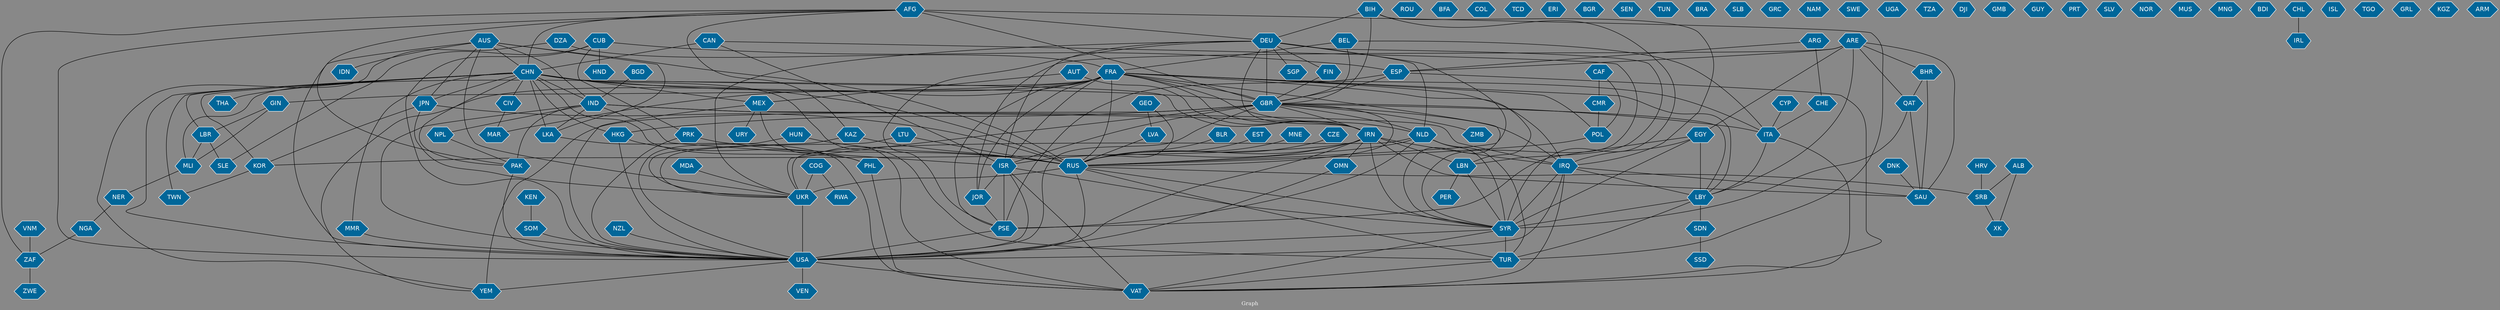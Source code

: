 // Countries together in item graph
graph {
	graph [bgcolor="#888888" fontcolor=white fontsize=12 label="Graph" outputorder=edgesfirst overlap=prism]
	node [color=white fillcolor="#006699" fontcolor=white fontname=Helvetica shape=hexagon style=filled]
	edge [arrowhead=open color=black fontcolor=white fontname=Courier fontsize=12]
		IRN [label=IRN]
		MLI [label=MLI]
		RUS [label=RUS]
		USA [label=USA]
		CZE [label=CZE]
		IND [label=IND]
		SYR [label=SYR]
		EGY [label=EGY]
		MEX [label=MEX]
		ISR [label=ISR]
		CHN [label=CHN]
		YEM [label=YEM]
		IRQ [label=IRQ]
		RWA [label=RWA]
		COG [label=COG]
		NGA [label=NGA]
		LBY [label=LBY]
		AFG [label=AFG]
		THA [label=THA]
		ROU [label=ROU]
		TUR [label=TUR]
		UKR [label=UKR]
		FRA [label=FRA]
		KEN [label=KEN]
		LBN [label=LBN]
		XK [label=XK]
		SAU [label=SAU]
		BFA [label=BFA]
		PRK [label=PRK]
		HUN [label=HUN]
		VAT [label=VAT]
		COL [label=COL]
		PAK [label=PAK]
		ARE [label=ARE]
		NLD [label=NLD]
		JPN [label=JPN]
		GBR [label=GBR]
		HKG [label=HKG]
		MMR [label=MMR]
		LVA [label=LVA]
		VEN [label=VEN]
		LBR [label=LBR]
		PSE [label=PSE]
		POL [label=POL]
		CMR [label=CMR]
		AUS [label=AUS]
		TCD [label=TCD]
		JOR [label=JOR]
		CAN [label=CAN]
		ERI [label=ERI]
		GIN [label=GIN]
		GEO [label=GEO]
		BGR [label=BGR]
		SOM [label=SOM]
		SEN [label=SEN]
		TUN [label=TUN]
		DEU [label=DEU]
		ITA [label=ITA]
		KOR [label=KOR]
		BRA [label=BRA]
		CHE [label=CHE]
		DZA [label=DZA]
		SLB [label=SLB]
		GRC [label=GRC]
		ESP [label=ESP]
		SLE [label=SLE]
		SDN [label=SDN]
		BGD [label=BGD]
		NAM [label=NAM]
		DNK [label=DNK]
		IDN [label=IDN]
		LTU [label=LTU]
		SWE [label=SWE]
		TWN [label=TWN]
		KAZ [label=KAZ]
		ARG [label=ARG]
		MAR [label=MAR]
		SGP [label=SGP]
		UGA [label=UGA]
		SRB [label=SRB]
		ALB [label=ALB]
		TZA [label=TZA]
		BHR [label=BHR]
		ZAF [label=ZAF]
		CAF [label=CAF]
		DJI [label=DJI]
		NPL [label=NPL]
		GMB [label=GMB]
		GUY [label=GUY]
		LKA [label=LKA]
		PRT [label=PRT]
		FIN [label=FIN]
		URY [label=URY]
		SLV [label=SLV]
		HND [label=HND]
		QAT [label=QAT]
		ZWE [label=ZWE]
		HRV [label=HRV]
		BIH [label=BIH]
		PER [label=PER]
		SSD [label=SSD]
		NER [label=NER]
		CIV [label=CIV]
		OMN [label=OMN]
		NZL [label=NZL]
		PHL [label=PHL]
		NOR [label=NOR]
		MUS [label=MUS]
		CUB [label=CUB]
		BEL [label=BEL]
		MNG [label=MNG]
		MDA [label=MDA]
		BDI [label=BDI]
		AUT [label=AUT]
		IRL [label=IRL]
		ISL [label=ISL]
		CHL [label=CHL]
		ZMB [label=ZMB]
		BLR [label=BLR]
		TGO [label=TGO]
		CYP [label=CYP]
		GRL [label=GRL]
		KGZ [label=KGZ]
		EST [label=EST]
		VNM [label=VNM]
		MNE [label=MNE]
		ARM [label=ARM]
			HKG -- USA [weight=3]
			FRA -- MLI [weight=1]
			AUS -- IDN [weight=2]
			CMR -- POL [weight=3]
			ESP -- PSE [weight=4]
			ALB -- SRB [weight=3]
			SYR -- TUR [weight=7]
			FRA -- NLD [weight=1]
			IRN -- USA [weight=9]
			SYR -- VAT [weight=2]
			AUT -- MEX [weight=1]
			USA -- VAT [weight=3]
			DEU -- FIN [weight=1]
			FRA -- IRN [weight=6]
			LBY -- SYR [weight=1]
			CAF -- POL [weight=1]
			GBR -- YEM [weight=1]
			PHL -- VAT [weight=1]
			LBY -- SDN [weight=1]
			MEX -- URY [weight=1]
			RUS -- TUR [weight=1]
			ARE -- EGY [weight=2]
			CHN -- TUR [weight=1]
			ARE -- BHR [weight=1]
			DEU -- PSE [weight=1]
			NZL -- USA [weight=1]
			BEL -- GBR [weight=1]
			NLD -- UKR [weight=2]
			CHE -- ITA [weight=2]
			FRA -- MAR [weight=1]
			CHN -- CIV [weight=1]
			NLD -- TUR [weight=1]
			DEU -- GBR [weight=9]
			LBN -- PER [weight=2]
			CHN -- MEX [weight=6]
			TUR -- VAT [weight=1]
			CUB -- SLE [weight=2]
			AUS -- JPN [weight=2]
			KAZ -- UKR [weight=1]
			IRN -- ISR [weight=3]
			BEL -- FRA [weight=1]
			FRA -- JOR [weight=2]
			CAN -- SYR [weight=1]
			COG -- RWA [weight=1]
			FRA -- YEM [weight=1]
			SDN -- SSD [weight=8]
			USA -- YEM [weight=2]
			BIH -- IRQ [weight=1]
			EST -- RUS [weight=1]
			AUT -- IRN [weight=2]
			KOR -- TWN [weight=1]
			LBY -- TUR [weight=2]
			PRK -- USA [weight=3]
			IRN -- KOR [weight=1]
			FIN -- GBR [weight=1]
			AFG -- DEU [weight=1]
			IND -- IRQ [weight=1]
			COG -- UKR [weight=1]
			DEU -- RUS [weight=17]
			OMN -- USA [weight=1]
			CHN -- USA [weight=16]
			AUS -- USA [weight=1]
			BIH -- DEU [weight=2]
			EGY -- PSE [weight=3]
			CHN -- GBR [weight=8]
			DEU -- LBN [weight=1]
			ALB -- XK [weight=1]
			RUS -- SYR [weight=5]
			BLR -- RUS [weight=1]
			FRA -- LBY [weight=1]
			HUN -- USA [weight=2]
			CHN -- IND [weight=3]
			GBR -- HKG [weight=10]
			CHN -- TWN [weight=5]
			ISR -- VAT [weight=2]
			GBR -- LBY [weight=2]
			IND -- USA [weight=2]
			DZA -- FRA [weight=4]
			GBR -- USA [weight=1]
			CAN -- CHN [weight=5]
			HKG -- PHL [weight=2]
			ARE -- JOR [weight=2]
			CHN -- JPN [weight=16]
			NLD -- SYR [weight=1]
			LBN -- SYR [weight=3]
			UKR -- USA [weight=5]
			RUS -- SRB [weight=1]
			NLD -- PSE [weight=1]
			IRQ -- SAU [weight=1]
			IRQ -- SYR [weight=16]
			BGD -- IND [weight=2]
			ISR -- USA [weight=1]
			CHN -- THA [weight=1]
			ZAF -- ZWE [weight=1]
			CAF -- CMR [weight=2]
			KEN -- SOM [weight=3]
			IRN -- SYR [weight=4]
			CUB -- USA [weight=1]
			LBR -- MLI [weight=2]
			ARE -- LBY [weight=2]
			VNM -- ZAF [weight=1]
			JPN -- KOR [weight=1]
			ESP -- VAT [weight=1]
			GBR -- IRQ [weight=2]
			CUB -- HND [weight=1]
			BHR -- SAU [weight=1]
			IND -- ISR [weight=1]
			IRN -- RUS [weight=10]
			CYP -- ITA [weight=1]
			ISR -- PSE [weight=44]
			ARE -- QAT [weight=2]
			IND -- PAK [weight=12]
			GBR -- ZMB [weight=1]
			FRA -- GBR [weight=2]
			PAK -- USA [weight=1]
			ARE -- SAU [weight=3]
			BIH -- GBR [weight=2]
			IRN -- IRQ [weight=1]
			CHN -- LKA [weight=1]
			MNE -- RUS [weight=1]
			AFG -- KAZ [weight=1]
			BHR -- QAT [weight=1]
			NLD -- RUS [weight=2]
			CHL -- IRL [weight=1]
			DNK -- SAU [weight=1]
			BEL -- ITA [weight=1]
			IND -- LKA [weight=2]
			AFG -- ZAF [weight=1]
			GEO -- LVA [weight=1]
			CHN -- MMR [weight=6]
			LTU -- UKR [weight=3]
			AFG -- GBR [weight=6]
			DEU -- NLD [weight=5]
			NGA -- ZAF [weight=1]
			DEU -- IRN [weight=1]
			CUB -- PRK [weight=1]
			ITA -- VAT [weight=1]
			GBR -- NLD [weight=7]
			NPL -- PAK [weight=1]
			CHN -- PHL [weight=6]
			SOM -- USA [weight=1]
			CIV -- MAR [weight=1]
			RUS -- UKR [weight=103]
			MMR -- USA [weight=8]
			LBR -- SLE [weight=1]
			FRA -- RUS [weight=4]
			DZA -- YEM [weight=1]
			FRA -- PSE [weight=4]
			GBR -- RUS [weight=4]
			QAT -- SAU [weight=1]
			IRN -- SAU [weight=2]
			ESP -- GBR [weight=2]
			EGY -- IRQ [weight=1]
			POL -- RUS [weight=2]
			MEX -- VAT [weight=1]
			EGY -- LBY [weight=5]
			IRQ -- LBY [weight=1]
			ARG -- ESP [weight=1]
			CHN -- KOR [weight=1]
			FRA -- SYR [weight=2]
			JOR -- PSE [weight=1]
			DEU -- ISR [weight=1]
			GIN -- LBR [weight=1]
			GEO -- RUS [weight=4]
			LKA -- VAT [weight=1]
			EGY -- SYR [weight=1]
			MEX -- USA [weight=1]
			AUS -- UKR [weight=2]
			ARG -- CHE [weight=2]
			SYR -- USA [weight=3]
			DEU -- UKR [weight=15]
			ISR -- JOR [weight=11]
			GBR -- IRN [weight=7]
			KAZ -- RUS [weight=1]
			CAN -- ISR [weight=1]
			LTU -- RUS [weight=1]
			GBR -- ISR [weight=3]
			ITA -- LBY [weight=2]
			ISR -- SYR [weight=1]
			AFG -- CHN [weight=1]
			CHN -- LBR [weight=1]
			DEU -- SGP [weight=1]
			BIH -- SYR [weight=1]
			MLI -- NER [weight=1]
			CHN -- IRN [weight=4]
			NER -- NGA [weight=1]
			ARE -- ESP [weight=1]
			IRN -- OMN [weight=4]
			FRA -- POL [weight=1]
			PSE -- USA [weight=2]
			IRQ -- USA [weight=5]
			QAT -- SYR [weight=1]
			HUN -- RUS [weight=5]
			AUS -- LKA [weight=1]
			IND -- IRN [weight=1]
			GBR -- UKR [weight=4]
			AFG -- TUR [weight=1]
			GIN -- MLI [weight=1]
			AUS -- RUS [weight=2]
			CHN -- RUS [weight=6]
			JPN -- UKR [weight=3]
			RUS -- USA [weight=17]
			JPN -- RUS [weight=3]
			FRA -- LBN [weight=1]
			AUS -- IND [weight=3]
			USA -- VEN [weight=1]
			FRA -- ITA [weight=1]
			LVA -- RUS [weight=1]
			GBR -- ITA [weight=2]
			MDA -- UKR [weight=1]
			SRB -- XK [weight=1]
			HRV -- SRB [weight=4]
			CUB -- ESP [weight=1]
			FRA -- IRQ [weight=1]
			FRA -- ISR [weight=3]
			PRK -- RUS [weight=3]
			AUS -- CHN [weight=1]
			CHN -- PAK [weight=2]
			IRQ -- VAT [weight=2]
			AFG -- PAK [weight=2]
			FRA -- GIN [weight=2]
			CZE -- RUS [weight=3]
			IND -- NPL [weight=2]
			AFG -- USA [weight=3]
			IRN -- LBN [weight=1]
			CHN -- HKG [weight=16]
}